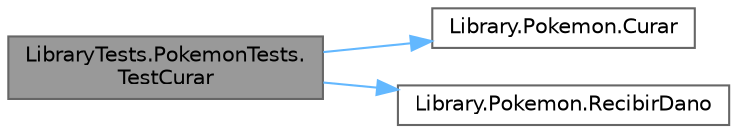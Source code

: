 digraph "LibraryTests.PokemonTests.TestCurar"
{
 // INTERACTIVE_SVG=YES
 // LATEX_PDF_SIZE
  bgcolor="transparent";
  edge [fontname=Helvetica,fontsize=10,labelfontname=Helvetica,labelfontsize=10];
  node [fontname=Helvetica,fontsize=10,shape=box,height=0.2,width=0.4];
  rankdir="LR";
  Node1 [id="Node000001",label="LibraryTests.PokemonTests.\lTestCurar",height=0.2,width=0.4,color="gray40", fillcolor="grey60", style="filled", fontcolor="black",tooltip="Este test comprueba que se cure determinados puntos de vida correctamente."];
  Node1 -> Node2 [id="edge1_Node000001_Node000002",color="steelblue1",style="solid",tooltip=" "];
  Node2 [id="Node000002",label="Library.Pokemon.Curar",height=0.2,width=0.4,color="grey40", fillcolor="white", style="filled",URL="$classLibrary_1_1Pokemon.html#aff71134477156b5bfe15b24aa5eb5df9",tooltip="Se encarga de curar al Pokémon."];
  Node1 -> Node3 [id="edge2_Node000001_Node000003",color="steelblue1",style="solid",tooltip=" "];
  Node3 [id="Node000003",label="Library.Pokemon.RecibirDano",height=0.2,width=0.4,color="grey40", fillcolor="white", style="filled",URL="$classLibrary_1_1Pokemon.html#a03784149d4b8082db0019420686ac838",tooltip="Se encarga de dañar al Pokémon."];
}

